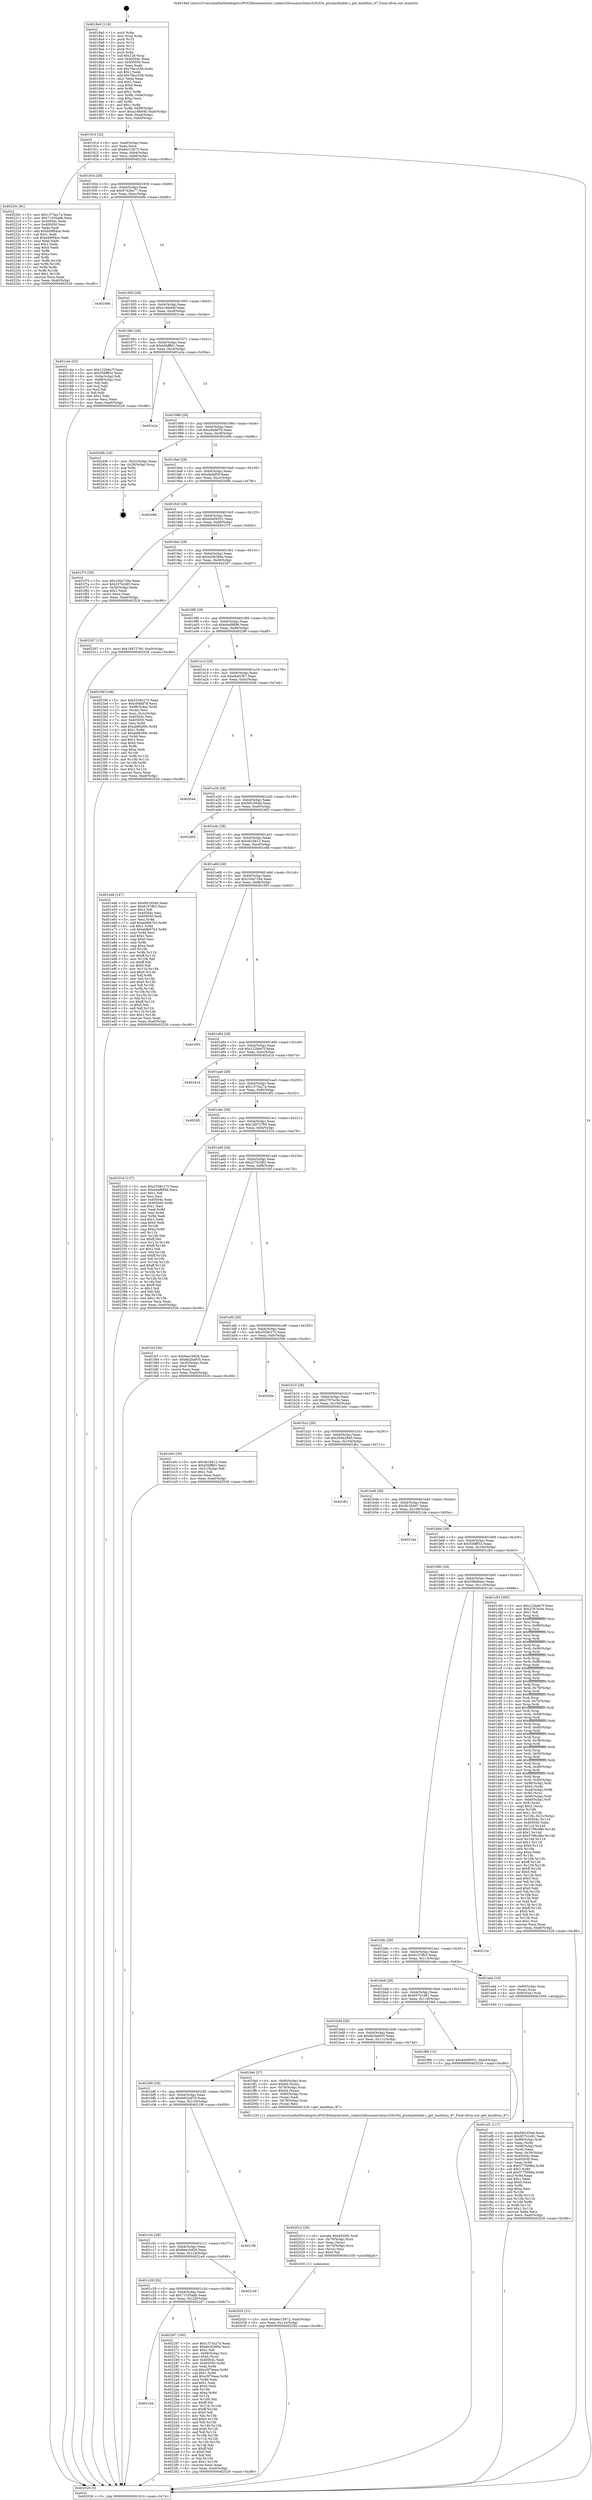 digraph "0x4018a0" {
  label = "0x4018a0 (/mnt/c/Users/mathe/Desktop/tcc/POCII/binaries/extr_radare2librasmarchtms320c55x_plushashtable.c_get_hashfunc_87_Final-ollvm.out::main(0))"
  labelloc = "t"
  node[shape=record]

  Entry [label="",width=0.3,height=0.3,shape=circle,fillcolor=black,style=filled]
  "0x401914" [label="{
     0x401914 [32]\l
     | [instrs]\l
     &nbsp;&nbsp;0x401914 \<+6\>: mov -0xa0(%rbp),%eax\l
     &nbsp;&nbsp;0x40191a \<+2\>: mov %eax,%ecx\l
     &nbsp;&nbsp;0x40191c \<+6\>: sub $0x8ec15672,%ecx\l
     &nbsp;&nbsp;0x401922 \<+6\>: mov %eax,-0xb4(%rbp)\l
     &nbsp;&nbsp;0x401928 \<+6\>: mov %ecx,-0xb8(%rbp)\l
     &nbsp;&nbsp;0x40192e \<+6\>: je 000000000040220c \<main+0x96c\>\l
  }"]
  "0x40220c" [label="{
     0x40220c [91]\l
     | [instrs]\l
     &nbsp;&nbsp;0x40220c \<+5\>: mov $0x1373a27a,%eax\l
     &nbsp;&nbsp;0x402211 \<+5\>: mov $0x71335adb,%ecx\l
     &nbsp;&nbsp;0x402216 \<+7\>: mov 0x40504c,%edx\l
     &nbsp;&nbsp;0x40221d \<+7\>: mov 0x405050,%esi\l
     &nbsp;&nbsp;0x402224 \<+2\>: mov %edx,%edi\l
     &nbsp;&nbsp;0x402226 \<+6\>: add $0xd49f94ce,%edi\l
     &nbsp;&nbsp;0x40222c \<+3\>: sub $0x1,%edi\l
     &nbsp;&nbsp;0x40222f \<+6\>: sub $0xd49f94ce,%edi\l
     &nbsp;&nbsp;0x402235 \<+3\>: imul %edi,%edx\l
     &nbsp;&nbsp;0x402238 \<+3\>: and $0x1,%edx\l
     &nbsp;&nbsp;0x40223b \<+3\>: cmp $0x0,%edx\l
     &nbsp;&nbsp;0x40223e \<+4\>: sete %r8b\l
     &nbsp;&nbsp;0x402242 \<+3\>: cmp $0xa,%esi\l
     &nbsp;&nbsp;0x402245 \<+4\>: setl %r9b\l
     &nbsp;&nbsp;0x402249 \<+3\>: mov %r8b,%r10b\l
     &nbsp;&nbsp;0x40224c \<+3\>: and %r9b,%r10b\l
     &nbsp;&nbsp;0x40224f \<+3\>: xor %r9b,%r8b\l
     &nbsp;&nbsp;0x402252 \<+3\>: or %r8b,%r10b\l
     &nbsp;&nbsp;0x402255 \<+4\>: test $0x1,%r10b\l
     &nbsp;&nbsp;0x402259 \<+3\>: cmovne %ecx,%eax\l
     &nbsp;&nbsp;0x40225c \<+6\>: mov %eax,-0xa0(%rbp)\l
     &nbsp;&nbsp;0x402262 \<+5\>: jmp 0000000000402526 \<main+0xc86\>\l
  }"]
  "0x401934" [label="{
     0x401934 [28]\l
     | [instrs]\l
     &nbsp;&nbsp;0x401934 \<+5\>: jmp 0000000000401939 \<main+0x99\>\l
     &nbsp;&nbsp;0x401939 \<+6\>: mov -0xb4(%rbp),%eax\l
     &nbsp;&nbsp;0x40193f \<+5\>: sub $0x9742ba77,%eax\l
     &nbsp;&nbsp;0x401944 \<+6\>: mov %eax,-0xbc(%rbp)\l
     &nbsp;&nbsp;0x40194a \<+6\>: je 000000000040249b \<main+0xbfb\>\l
  }"]
  Exit [label="",width=0.3,height=0.3,shape=circle,fillcolor=black,style=filled,peripheries=2]
  "0x40249b" [label="{
     0x40249b\l
  }", style=dashed]
  "0x401950" [label="{
     0x401950 [28]\l
     | [instrs]\l
     &nbsp;&nbsp;0x401950 \<+5\>: jmp 0000000000401955 \<main+0xb5\>\l
     &nbsp;&nbsp;0x401955 \<+6\>: mov -0xb4(%rbp),%eax\l
     &nbsp;&nbsp;0x40195b \<+5\>: sub $0xa18fe64f,%eax\l
     &nbsp;&nbsp;0x401960 \<+6\>: mov %eax,-0xc0(%rbp)\l
     &nbsp;&nbsp;0x401966 \<+6\>: je 0000000000401c4e \<main+0x3ae\>\l
  }"]
  "0x401c44" [label="{
     0x401c44\l
  }", style=dashed]
  "0x401c4e" [label="{
     0x401c4e [53]\l
     | [instrs]\l
     &nbsp;&nbsp;0x401c4e \<+5\>: mov $0x122b6e7f,%eax\l
     &nbsp;&nbsp;0x401c53 \<+5\>: mov $0x556fff32,%ecx\l
     &nbsp;&nbsp;0x401c58 \<+6\>: mov -0x9a(%rbp),%dl\l
     &nbsp;&nbsp;0x401c5e \<+7\>: mov -0x99(%rbp),%sil\l
     &nbsp;&nbsp;0x401c65 \<+3\>: mov %dl,%dil\l
     &nbsp;&nbsp;0x401c68 \<+3\>: and %sil,%dil\l
     &nbsp;&nbsp;0x401c6b \<+3\>: xor %sil,%dl\l
     &nbsp;&nbsp;0x401c6e \<+3\>: or %dl,%dil\l
     &nbsp;&nbsp;0x401c71 \<+4\>: test $0x1,%dil\l
     &nbsp;&nbsp;0x401c75 \<+3\>: cmovne %ecx,%eax\l
     &nbsp;&nbsp;0x401c78 \<+6\>: mov %eax,-0xa0(%rbp)\l
     &nbsp;&nbsp;0x401c7e \<+5\>: jmp 0000000000402526 \<main+0xc86\>\l
  }"]
  "0x40196c" [label="{
     0x40196c [28]\l
     | [instrs]\l
     &nbsp;&nbsp;0x40196c \<+5\>: jmp 0000000000401971 \<main+0xd1\>\l
     &nbsp;&nbsp;0x401971 \<+6\>: mov -0xb4(%rbp),%eax\l
     &nbsp;&nbsp;0x401977 \<+5\>: sub $0xb5bfffd1,%eax\l
     &nbsp;&nbsp;0x40197c \<+6\>: mov %eax,-0xc4(%rbp)\l
     &nbsp;&nbsp;0x401982 \<+6\>: je 0000000000401e2a \<main+0x58a\>\l
  }"]
  "0x402526" [label="{
     0x402526 [5]\l
     | [instrs]\l
     &nbsp;&nbsp;0x402526 \<+5\>: jmp 0000000000401914 \<main+0x74\>\l
  }"]
  "0x4018a0" [label="{
     0x4018a0 [116]\l
     | [instrs]\l
     &nbsp;&nbsp;0x4018a0 \<+1\>: push %rbp\l
     &nbsp;&nbsp;0x4018a1 \<+3\>: mov %rsp,%rbp\l
     &nbsp;&nbsp;0x4018a4 \<+2\>: push %r15\l
     &nbsp;&nbsp;0x4018a6 \<+2\>: push %r14\l
     &nbsp;&nbsp;0x4018a8 \<+2\>: push %r13\l
     &nbsp;&nbsp;0x4018aa \<+2\>: push %r12\l
     &nbsp;&nbsp;0x4018ac \<+1\>: push %rbx\l
     &nbsp;&nbsp;0x4018ad \<+7\>: sub $0x128,%rsp\l
     &nbsp;&nbsp;0x4018b4 \<+7\>: mov 0x40504c,%eax\l
     &nbsp;&nbsp;0x4018bb \<+7\>: mov 0x405050,%ecx\l
     &nbsp;&nbsp;0x4018c2 \<+2\>: mov %eax,%edx\l
     &nbsp;&nbsp;0x4018c4 \<+6\>: sub $0x7facc536,%edx\l
     &nbsp;&nbsp;0x4018ca \<+3\>: sub $0x1,%edx\l
     &nbsp;&nbsp;0x4018cd \<+6\>: add $0x7facc536,%edx\l
     &nbsp;&nbsp;0x4018d3 \<+3\>: imul %edx,%eax\l
     &nbsp;&nbsp;0x4018d6 \<+3\>: and $0x1,%eax\l
     &nbsp;&nbsp;0x4018d9 \<+3\>: cmp $0x0,%eax\l
     &nbsp;&nbsp;0x4018dc \<+4\>: sete %r8b\l
     &nbsp;&nbsp;0x4018e0 \<+4\>: and $0x1,%r8b\l
     &nbsp;&nbsp;0x4018e4 \<+7\>: mov %r8b,-0x9a(%rbp)\l
     &nbsp;&nbsp;0x4018eb \<+3\>: cmp $0xa,%ecx\l
     &nbsp;&nbsp;0x4018ee \<+4\>: setl %r8b\l
     &nbsp;&nbsp;0x4018f2 \<+4\>: and $0x1,%r8b\l
     &nbsp;&nbsp;0x4018f6 \<+7\>: mov %r8b,-0x99(%rbp)\l
     &nbsp;&nbsp;0x4018fd \<+10\>: movl $0xa18fe64f,-0xa0(%rbp)\l
     &nbsp;&nbsp;0x401907 \<+6\>: mov %edi,-0xa4(%rbp)\l
     &nbsp;&nbsp;0x40190d \<+7\>: mov %rsi,-0xb0(%rbp)\l
  }"]
  "0x402267" [label="{
     0x402267 [160]\l
     | [instrs]\l
     &nbsp;&nbsp;0x402267 \<+5\>: mov $0x1373a27a,%eax\l
     &nbsp;&nbsp;0x40226c \<+5\>: mov $0xeb3b369a,%ecx\l
     &nbsp;&nbsp;0x402271 \<+2\>: mov $0x1,%dl\l
     &nbsp;&nbsp;0x402273 \<+7\>: mov -0x98(%rbp),%rsi\l
     &nbsp;&nbsp;0x40227a \<+6\>: movl $0x0,(%rsi)\l
     &nbsp;&nbsp;0x402280 \<+7\>: mov 0x40504c,%edi\l
     &nbsp;&nbsp;0x402287 \<+8\>: mov 0x405050,%r8d\l
     &nbsp;&nbsp;0x40228f \<+3\>: mov %edi,%r9d\l
     &nbsp;&nbsp;0x402292 \<+7\>: sub $0xc5f76eea,%r9d\l
     &nbsp;&nbsp;0x402299 \<+4\>: sub $0x1,%r9d\l
     &nbsp;&nbsp;0x40229d \<+7\>: add $0xc5f76eea,%r9d\l
     &nbsp;&nbsp;0x4022a4 \<+4\>: imul %r9d,%edi\l
     &nbsp;&nbsp;0x4022a8 \<+3\>: and $0x1,%edi\l
     &nbsp;&nbsp;0x4022ab \<+3\>: cmp $0x0,%edi\l
     &nbsp;&nbsp;0x4022ae \<+4\>: sete %r10b\l
     &nbsp;&nbsp;0x4022b2 \<+4\>: cmp $0xa,%r8d\l
     &nbsp;&nbsp;0x4022b6 \<+4\>: setl %r11b\l
     &nbsp;&nbsp;0x4022ba \<+3\>: mov %r10b,%bl\l
     &nbsp;&nbsp;0x4022bd \<+3\>: xor $0xff,%bl\l
     &nbsp;&nbsp;0x4022c0 \<+3\>: mov %r11b,%r14b\l
     &nbsp;&nbsp;0x4022c3 \<+4\>: xor $0xff,%r14b\l
     &nbsp;&nbsp;0x4022c7 \<+3\>: xor $0x0,%dl\l
     &nbsp;&nbsp;0x4022ca \<+3\>: mov %bl,%r15b\l
     &nbsp;&nbsp;0x4022cd \<+4\>: and $0x0,%r15b\l
     &nbsp;&nbsp;0x4022d1 \<+3\>: and %dl,%r10b\l
     &nbsp;&nbsp;0x4022d4 \<+3\>: mov %r14b,%r12b\l
     &nbsp;&nbsp;0x4022d7 \<+4\>: and $0x0,%r12b\l
     &nbsp;&nbsp;0x4022db \<+3\>: and %dl,%r11b\l
     &nbsp;&nbsp;0x4022de \<+3\>: or %r10b,%r15b\l
     &nbsp;&nbsp;0x4022e1 \<+3\>: or %r11b,%r12b\l
     &nbsp;&nbsp;0x4022e4 \<+3\>: xor %r12b,%r15b\l
     &nbsp;&nbsp;0x4022e7 \<+3\>: or %r14b,%bl\l
     &nbsp;&nbsp;0x4022ea \<+3\>: xor $0xff,%bl\l
     &nbsp;&nbsp;0x4022ed \<+3\>: or $0x0,%dl\l
     &nbsp;&nbsp;0x4022f0 \<+2\>: and %dl,%bl\l
     &nbsp;&nbsp;0x4022f2 \<+3\>: or %bl,%r15b\l
     &nbsp;&nbsp;0x4022f5 \<+4\>: test $0x1,%r15b\l
     &nbsp;&nbsp;0x4022f9 \<+3\>: cmovne %ecx,%eax\l
     &nbsp;&nbsp;0x4022fc \<+6\>: mov %eax,-0xa0(%rbp)\l
     &nbsp;&nbsp;0x402302 \<+5\>: jmp 0000000000402526 \<main+0xc86\>\l
  }"]
  "0x401e2a" [label="{
     0x401e2a\l
  }", style=dashed]
  "0x401988" [label="{
     0x401988 [28]\l
     | [instrs]\l
     &nbsp;&nbsp;0x401988 \<+5\>: jmp 000000000040198d \<main+0xed\>\l
     &nbsp;&nbsp;0x40198d \<+6\>: mov -0xb4(%rbp),%eax\l
     &nbsp;&nbsp;0x401993 \<+5\>: sub $0xc94faf78,%eax\l
     &nbsp;&nbsp;0x401998 \<+6\>: mov %eax,-0xc8(%rbp)\l
     &nbsp;&nbsp;0x40199e \<+6\>: je 000000000040240b \<main+0xb6b\>\l
  }"]
  "0x401c28" [label="{
     0x401c28 [28]\l
     | [instrs]\l
     &nbsp;&nbsp;0x401c28 \<+5\>: jmp 0000000000401c2d \<main+0x38d\>\l
     &nbsp;&nbsp;0x401c2d \<+6\>: mov -0xb4(%rbp),%eax\l
     &nbsp;&nbsp;0x401c33 \<+5\>: sub $0x71335adb,%eax\l
     &nbsp;&nbsp;0x401c38 \<+6\>: mov %eax,-0x128(%rbp)\l
     &nbsp;&nbsp;0x401c3e \<+6\>: je 0000000000402267 \<main+0x9c7\>\l
  }"]
  "0x40240b" [label="{
     0x40240b [18]\l
     | [instrs]\l
     &nbsp;&nbsp;0x40240b \<+3\>: mov -0x2c(%rbp),%eax\l
     &nbsp;&nbsp;0x40240e \<+4\>: lea -0x28(%rbp),%rsp\l
     &nbsp;&nbsp;0x402412 \<+1\>: pop %rbx\l
     &nbsp;&nbsp;0x402413 \<+2\>: pop %r12\l
     &nbsp;&nbsp;0x402415 \<+2\>: pop %r13\l
     &nbsp;&nbsp;0x402417 \<+2\>: pop %r14\l
     &nbsp;&nbsp;0x402419 \<+2\>: pop %r15\l
     &nbsp;&nbsp;0x40241b \<+1\>: pop %rbp\l
     &nbsp;&nbsp;0x40241c \<+1\>: ret\l
  }"]
  "0x4019a4" [label="{
     0x4019a4 [28]\l
     | [instrs]\l
     &nbsp;&nbsp;0x4019a4 \<+5\>: jmp 00000000004019a9 \<main+0x109\>\l
     &nbsp;&nbsp;0x4019a9 \<+6\>: mov -0xb4(%rbp),%eax\l
     &nbsp;&nbsp;0x4019af \<+5\>: sub $0xcfaddf3f,%eax\l
     &nbsp;&nbsp;0x4019b4 \<+6\>: mov %eax,-0xcc(%rbp)\l
     &nbsp;&nbsp;0x4019ba \<+6\>: je 000000000040209b \<main+0x7fb\>\l
  }"]
  "0x4021e9" [label="{
     0x4021e9\l
  }", style=dashed]
  "0x40209b" [label="{
     0x40209b\l
  }", style=dashed]
  "0x4019c0" [label="{
     0x4019c0 [28]\l
     | [instrs]\l
     &nbsp;&nbsp;0x4019c0 \<+5\>: jmp 00000000004019c5 \<main+0x125\>\l
     &nbsp;&nbsp;0x4019c5 \<+6\>: mov -0xb4(%rbp),%eax\l
     &nbsp;&nbsp;0x4019cb \<+5\>: sub $0xd4409351,%eax\l
     &nbsp;&nbsp;0x4019d0 \<+6\>: mov %eax,-0xd0(%rbp)\l
     &nbsp;&nbsp;0x4019d6 \<+6\>: je 0000000000401f75 \<main+0x6d5\>\l
  }"]
  "0x401c0c" [label="{
     0x401c0c [28]\l
     | [instrs]\l
     &nbsp;&nbsp;0x401c0c \<+5\>: jmp 0000000000401c11 \<main+0x371\>\l
     &nbsp;&nbsp;0x401c11 \<+6\>: mov -0xb4(%rbp),%eax\l
     &nbsp;&nbsp;0x401c17 \<+5\>: sub $0x6ee1b926,%eax\l
     &nbsp;&nbsp;0x401c1c \<+6\>: mov %eax,-0x124(%rbp)\l
     &nbsp;&nbsp;0x401c22 \<+6\>: je 00000000004021e9 \<main+0x949\>\l
  }"]
  "0x401f75" [label="{
     0x401f75 [30]\l
     | [instrs]\l
     &nbsp;&nbsp;0x401f75 \<+5\>: mov $0x100a729a,%eax\l
     &nbsp;&nbsp;0x401f7a \<+5\>: mov $0x237b2df3,%ecx\l
     &nbsp;&nbsp;0x401f7f \<+3\>: mov -0x30(%rbp),%edx\l
     &nbsp;&nbsp;0x401f82 \<+3\>: cmp $0x1,%edx\l
     &nbsp;&nbsp;0x401f85 \<+3\>: cmovl %ecx,%eax\l
     &nbsp;&nbsp;0x401f88 \<+6\>: mov %eax,-0xa0(%rbp)\l
     &nbsp;&nbsp;0x401f8e \<+5\>: jmp 0000000000402526 \<main+0xc86\>\l
  }"]
  "0x4019dc" [label="{
     0x4019dc [28]\l
     | [instrs]\l
     &nbsp;&nbsp;0x4019dc \<+5\>: jmp 00000000004019e1 \<main+0x141\>\l
     &nbsp;&nbsp;0x4019e1 \<+6\>: mov -0xb4(%rbp),%eax\l
     &nbsp;&nbsp;0x4019e7 \<+5\>: sub $0xeb3b369a,%eax\l
     &nbsp;&nbsp;0x4019ec \<+6\>: mov %eax,-0xd4(%rbp)\l
     &nbsp;&nbsp;0x4019f2 \<+6\>: je 0000000000402307 \<main+0xa67\>\l
  }"]
  "0x4021f8" [label="{
     0x4021f8\l
  }", style=dashed]
  "0x402307" [label="{
     0x402307 [15]\l
     | [instrs]\l
     &nbsp;&nbsp;0x402307 \<+10\>: movl $0x18972760,-0xa0(%rbp)\l
     &nbsp;&nbsp;0x402311 \<+5\>: jmp 0000000000402526 \<main+0xc86\>\l
  }"]
  "0x4019f8" [label="{
     0x4019f8 [28]\l
     | [instrs]\l
     &nbsp;&nbsp;0x4019f8 \<+5\>: jmp 00000000004019fd \<main+0x15d\>\l
     &nbsp;&nbsp;0x4019fd \<+6\>: mov -0xb4(%rbp),%eax\l
     &nbsp;&nbsp;0x401a03 \<+5\>: sub $0xebaf8896,%eax\l
     &nbsp;&nbsp;0x401a08 \<+6\>: mov %eax,-0xd8(%rbp)\l
     &nbsp;&nbsp;0x401a0e \<+6\>: je 000000000040239f \<main+0xaff\>\l
  }"]
  "0x40202f" [label="{
     0x40202f [21]\l
     | [instrs]\l
     &nbsp;&nbsp;0x40202f \<+10\>: movl $0x8ec15672,-0xa0(%rbp)\l
     &nbsp;&nbsp;0x402039 \<+6\>: mov %eax,-0x12c(%rbp)\l
     &nbsp;&nbsp;0x40203f \<+5\>: jmp 0000000000402526 \<main+0xc86\>\l
  }"]
  "0x40239f" [label="{
     0x40239f [108]\l
     | [instrs]\l
     &nbsp;&nbsp;0x40239f \<+5\>: mov $0x2558c275,%eax\l
     &nbsp;&nbsp;0x4023a4 \<+5\>: mov $0xc94faf78,%ecx\l
     &nbsp;&nbsp;0x4023a9 \<+7\>: mov -0x98(%rbp),%rdx\l
     &nbsp;&nbsp;0x4023b0 \<+2\>: mov (%rdx),%esi\l
     &nbsp;&nbsp;0x4023b2 \<+3\>: mov %esi,-0x2c(%rbp)\l
     &nbsp;&nbsp;0x4023b5 \<+7\>: mov 0x40504c,%esi\l
     &nbsp;&nbsp;0x4023bc \<+7\>: mov 0x405050,%edi\l
     &nbsp;&nbsp;0x4023c3 \<+3\>: mov %esi,%r8d\l
     &nbsp;&nbsp;0x4023c6 \<+7\>: add $0xabf6269c,%r8d\l
     &nbsp;&nbsp;0x4023cd \<+4\>: sub $0x1,%r8d\l
     &nbsp;&nbsp;0x4023d1 \<+7\>: sub $0xabf6269c,%r8d\l
     &nbsp;&nbsp;0x4023d8 \<+4\>: imul %r8d,%esi\l
     &nbsp;&nbsp;0x4023dc \<+3\>: and $0x1,%esi\l
     &nbsp;&nbsp;0x4023df \<+3\>: cmp $0x0,%esi\l
     &nbsp;&nbsp;0x4023e2 \<+4\>: sete %r9b\l
     &nbsp;&nbsp;0x4023e6 \<+3\>: cmp $0xa,%edi\l
     &nbsp;&nbsp;0x4023e9 \<+4\>: setl %r10b\l
     &nbsp;&nbsp;0x4023ed \<+3\>: mov %r9b,%r11b\l
     &nbsp;&nbsp;0x4023f0 \<+3\>: and %r10b,%r11b\l
     &nbsp;&nbsp;0x4023f3 \<+3\>: xor %r10b,%r9b\l
     &nbsp;&nbsp;0x4023f6 \<+3\>: or %r9b,%r11b\l
     &nbsp;&nbsp;0x4023f9 \<+4\>: test $0x1,%r11b\l
     &nbsp;&nbsp;0x4023fd \<+3\>: cmovne %ecx,%eax\l
     &nbsp;&nbsp;0x402400 \<+6\>: mov %eax,-0xa0(%rbp)\l
     &nbsp;&nbsp;0x402406 \<+5\>: jmp 0000000000402526 \<main+0xc86\>\l
  }"]
  "0x401a14" [label="{
     0x401a14 [28]\l
     | [instrs]\l
     &nbsp;&nbsp;0x401a14 \<+5\>: jmp 0000000000401a19 \<main+0x179\>\l
     &nbsp;&nbsp;0x401a19 \<+6\>: mov -0xb4(%rbp),%eax\l
     &nbsp;&nbsp;0x401a1f \<+5\>: sub $0xebef1fb7,%eax\l
     &nbsp;&nbsp;0x401a24 \<+6\>: mov %eax,-0xdc(%rbp)\l
     &nbsp;&nbsp;0x401a2a \<+6\>: je 0000000000402044 \<main+0x7a4\>\l
  }"]
  "0x402012" [label="{
     0x402012 [29]\l
     | [instrs]\l
     &nbsp;&nbsp;0x402012 \<+10\>: movabs $0x4030f2,%rdi\l
     &nbsp;&nbsp;0x40201c \<+4\>: mov -0x70(%rbp),%rcx\l
     &nbsp;&nbsp;0x402020 \<+2\>: mov %eax,(%rcx)\l
     &nbsp;&nbsp;0x402022 \<+4\>: mov -0x70(%rbp),%rcx\l
     &nbsp;&nbsp;0x402026 \<+2\>: mov (%rcx),%esi\l
     &nbsp;&nbsp;0x402028 \<+2\>: mov $0x0,%al\l
     &nbsp;&nbsp;0x40202a \<+5\>: call 0000000000401030 \<printf@plt\>\l
     | [calls]\l
     &nbsp;&nbsp;0x401030 \{1\} (unknown)\l
  }"]
  "0x402044" [label="{
     0x402044\l
  }", style=dashed]
  "0x401a30" [label="{
     0x401a30 [28]\l
     | [instrs]\l
     &nbsp;&nbsp;0x401a30 \<+5\>: jmp 0000000000401a35 \<main+0x195\>\l
     &nbsp;&nbsp;0x401a35 \<+6\>: mov -0xb4(%rbp),%eax\l
     &nbsp;&nbsp;0x401a3b \<+5\>: sub $0xf40165dd,%eax\l
     &nbsp;&nbsp;0x401a40 \<+6\>: mov %eax,-0xe0(%rbp)\l
     &nbsp;&nbsp;0x401a46 \<+6\>: je 0000000000402462 \<main+0xbc2\>\l
  }"]
  "0x401bf0" [label="{
     0x401bf0 [28]\l
     | [instrs]\l
     &nbsp;&nbsp;0x401bf0 \<+5\>: jmp 0000000000401bf5 \<main+0x355\>\l
     &nbsp;&nbsp;0x401bf5 \<+6\>: mov -0xb4(%rbp),%eax\l
     &nbsp;&nbsp;0x401bfb \<+5\>: sub $0x6d52a970,%eax\l
     &nbsp;&nbsp;0x401c00 \<+6\>: mov %eax,-0x120(%rbp)\l
     &nbsp;&nbsp;0x401c06 \<+6\>: je 00000000004021f8 \<main+0x958\>\l
  }"]
  "0x402462" [label="{
     0x402462\l
  }", style=dashed]
  "0x401a4c" [label="{
     0x401a4c [28]\l
     | [instrs]\l
     &nbsp;&nbsp;0x401a4c \<+5\>: jmp 0000000000401a51 \<main+0x1b1\>\l
     &nbsp;&nbsp;0x401a51 \<+6\>: mov -0xb4(%rbp),%eax\l
     &nbsp;&nbsp;0x401a57 \<+5\>: sub $0x4b1b612,%eax\l
     &nbsp;&nbsp;0x401a5c \<+6\>: mov %eax,-0xe4(%rbp)\l
     &nbsp;&nbsp;0x401a62 \<+6\>: je 0000000000401e4b \<main+0x5ab\>\l
  }"]
  "0x401fed" [label="{
     0x401fed [37]\l
     | [instrs]\l
     &nbsp;&nbsp;0x401fed \<+4\>: mov -0x80(%rbp),%rax\l
     &nbsp;&nbsp;0x401ff1 \<+6\>: movl $0x64,(%rax)\l
     &nbsp;&nbsp;0x401ff7 \<+4\>: mov -0x78(%rbp),%rax\l
     &nbsp;&nbsp;0x401ffb \<+6\>: movl $0x64,(%rax)\l
     &nbsp;&nbsp;0x402001 \<+4\>: mov -0x80(%rbp),%rax\l
     &nbsp;&nbsp;0x402005 \<+2\>: mov (%rax),%edi\l
     &nbsp;&nbsp;0x402007 \<+4\>: mov -0x78(%rbp),%rax\l
     &nbsp;&nbsp;0x40200b \<+2\>: mov (%rax),%esi\l
     &nbsp;&nbsp;0x40200d \<+5\>: call 0000000000401220 \<get_hashfunc_87\>\l
     | [calls]\l
     &nbsp;&nbsp;0x401220 \{1\} (/mnt/c/Users/mathe/Desktop/tcc/POCII/binaries/extr_radare2librasmarchtms320c55x_plushashtable.c_get_hashfunc_87_Final-ollvm.out::get_hashfunc_87)\l
  }"]
  "0x401e4b" [label="{
     0x401e4b [147]\l
     | [instrs]\l
     &nbsp;&nbsp;0x401e4b \<+5\>: mov $0xf40165dd,%eax\l
     &nbsp;&nbsp;0x401e50 \<+5\>: mov $0x6157ffc3,%ecx\l
     &nbsp;&nbsp;0x401e55 \<+2\>: mov $0x1,%dl\l
     &nbsp;&nbsp;0x401e57 \<+7\>: mov 0x40504c,%esi\l
     &nbsp;&nbsp;0x401e5e \<+7\>: mov 0x405050,%edi\l
     &nbsp;&nbsp;0x401e65 \<+3\>: mov %esi,%r8d\l
     &nbsp;&nbsp;0x401e68 \<+7\>: add $0xebfb67b3,%r8d\l
     &nbsp;&nbsp;0x401e6f \<+4\>: sub $0x1,%r8d\l
     &nbsp;&nbsp;0x401e73 \<+7\>: sub $0xebfb67b3,%r8d\l
     &nbsp;&nbsp;0x401e7a \<+4\>: imul %r8d,%esi\l
     &nbsp;&nbsp;0x401e7e \<+3\>: and $0x1,%esi\l
     &nbsp;&nbsp;0x401e81 \<+3\>: cmp $0x0,%esi\l
     &nbsp;&nbsp;0x401e84 \<+4\>: sete %r9b\l
     &nbsp;&nbsp;0x401e88 \<+3\>: cmp $0xa,%edi\l
     &nbsp;&nbsp;0x401e8b \<+4\>: setl %r10b\l
     &nbsp;&nbsp;0x401e8f \<+3\>: mov %r9b,%r11b\l
     &nbsp;&nbsp;0x401e92 \<+4\>: xor $0xff,%r11b\l
     &nbsp;&nbsp;0x401e96 \<+3\>: mov %r10b,%bl\l
     &nbsp;&nbsp;0x401e99 \<+3\>: xor $0xff,%bl\l
     &nbsp;&nbsp;0x401e9c \<+3\>: xor $0x0,%dl\l
     &nbsp;&nbsp;0x401e9f \<+3\>: mov %r11b,%r14b\l
     &nbsp;&nbsp;0x401ea2 \<+4\>: and $0x0,%r14b\l
     &nbsp;&nbsp;0x401ea6 \<+3\>: and %dl,%r9b\l
     &nbsp;&nbsp;0x401ea9 \<+3\>: mov %bl,%r15b\l
     &nbsp;&nbsp;0x401eac \<+4\>: and $0x0,%r15b\l
     &nbsp;&nbsp;0x401eb0 \<+3\>: and %dl,%r10b\l
     &nbsp;&nbsp;0x401eb3 \<+3\>: or %r9b,%r14b\l
     &nbsp;&nbsp;0x401eb6 \<+3\>: or %r10b,%r15b\l
     &nbsp;&nbsp;0x401eb9 \<+3\>: xor %r15b,%r14b\l
     &nbsp;&nbsp;0x401ebc \<+3\>: or %bl,%r11b\l
     &nbsp;&nbsp;0x401ebf \<+4\>: xor $0xff,%r11b\l
     &nbsp;&nbsp;0x401ec3 \<+3\>: or $0x0,%dl\l
     &nbsp;&nbsp;0x401ec6 \<+3\>: and %dl,%r11b\l
     &nbsp;&nbsp;0x401ec9 \<+3\>: or %r11b,%r14b\l
     &nbsp;&nbsp;0x401ecc \<+4\>: test $0x1,%r14b\l
     &nbsp;&nbsp;0x401ed0 \<+3\>: cmovne %ecx,%eax\l
     &nbsp;&nbsp;0x401ed3 \<+6\>: mov %eax,-0xa0(%rbp)\l
     &nbsp;&nbsp;0x401ed9 \<+5\>: jmp 0000000000402526 \<main+0xc86\>\l
  }"]
  "0x401a68" [label="{
     0x401a68 [28]\l
     | [instrs]\l
     &nbsp;&nbsp;0x401a68 \<+5\>: jmp 0000000000401a6d \<main+0x1cd\>\l
     &nbsp;&nbsp;0x401a6d \<+6\>: mov -0xb4(%rbp),%eax\l
     &nbsp;&nbsp;0x401a73 \<+5\>: sub $0x100a729a,%eax\l
     &nbsp;&nbsp;0x401a78 \<+6\>: mov %eax,-0xe8(%rbp)\l
     &nbsp;&nbsp;0x401a7e \<+6\>: je 0000000000401f93 \<main+0x6f3\>\l
  }"]
  "0x401bd4" [label="{
     0x401bd4 [28]\l
     | [instrs]\l
     &nbsp;&nbsp;0x401bd4 \<+5\>: jmp 0000000000401bd9 \<main+0x339\>\l
     &nbsp;&nbsp;0x401bd9 \<+6\>: mov -0xb4(%rbp),%eax\l
     &nbsp;&nbsp;0x401bdf \<+5\>: sub $0x6b2ba935,%eax\l
     &nbsp;&nbsp;0x401be4 \<+6\>: mov %eax,-0x11c(%rbp)\l
     &nbsp;&nbsp;0x401bea \<+6\>: je 0000000000401fed \<main+0x74d\>\l
  }"]
  "0x401f93" [label="{
     0x401f93\l
  }", style=dashed]
  "0x401a84" [label="{
     0x401a84 [28]\l
     | [instrs]\l
     &nbsp;&nbsp;0x401a84 \<+5\>: jmp 0000000000401a89 \<main+0x1e9\>\l
     &nbsp;&nbsp;0x401a89 \<+6\>: mov -0xb4(%rbp),%eax\l
     &nbsp;&nbsp;0x401a8f \<+5\>: sub $0x122b6e7f,%eax\l
     &nbsp;&nbsp;0x401a94 \<+6\>: mov %eax,-0xec(%rbp)\l
     &nbsp;&nbsp;0x401a9a \<+6\>: je 000000000040241d \<main+0xb7d\>\l
  }"]
  "0x401f66" [label="{
     0x401f66 [15]\l
     | [instrs]\l
     &nbsp;&nbsp;0x401f66 \<+10\>: movl $0xd4409351,-0xa0(%rbp)\l
     &nbsp;&nbsp;0x401f70 \<+5\>: jmp 0000000000402526 \<main+0xc86\>\l
  }"]
  "0x40241d" [label="{
     0x40241d\l
  }", style=dashed]
  "0x401aa0" [label="{
     0x401aa0 [28]\l
     | [instrs]\l
     &nbsp;&nbsp;0x401aa0 \<+5\>: jmp 0000000000401aa5 \<main+0x205\>\l
     &nbsp;&nbsp;0x401aa5 \<+6\>: mov -0xb4(%rbp),%eax\l
     &nbsp;&nbsp;0x401aab \<+5\>: sub $0x1373a27a,%eax\l
     &nbsp;&nbsp;0x401ab0 \<+6\>: mov %eax,-0xf0(%rbp)\l
     &nbsp;&nbsp;0x401ab6 \<+6\>: je 00000000004024f2 \<main+0xc52\>\l
  }"]
  "0x401ef1" [label="{
     0x401ef1 [117]\l
     | [instrs]\l
     &nbsp;&nbsp;0x401ef1 \<+5\>: mov $0xf40165dd,%ecx\l
     &nbsp;&nbsp;0x401ef6 \<+5\>: mov $0x657b1d81,%edx\l
     &nbsp;&nbsp;0x401efb \<+7\>: mov -0x88(%rbp),%rdi\l
     &nbsp;&nbsp;0x401f02 \<+2\>: mov %eax,(%rdi)\l
     &nbsp;&nbsp;0x401f04 \<+7\>: mov -0x88(%rbp),%rdi\l
     &nbsp;&nbsp;0x401f0b \<+2\>: mov (%rdi),%eax\l
     &nbsp;&nbsp;0x401f0d \<+3\>: mov %eax,-0x30(%rbp)\l
     &nbsp;&nbsp;0x401f10 \<+7\>: mov 0x40504c,%eax\l
     &nbsp;&nbsp;0x401f17 \<+7\>: mov 0x405050,%esi\l
     &nbsp;&nbsp;0x401f1e \<+3\>: mov %eax,%r8d\l
     &nbsp;&nbsp;0x401f21 \<+7\>: sub $0x5775098a,%r8d\l
     &nbsp;&nbsp;0x401f28 \<+4\>: sub $0x1,%r8d\l
     &nbsp;&nbsp;0x401f2c \<+7\>: add $0x5775098a,%r8d\l
     &nbsp;&nbsp;0x401f33 \<+4\>: imul %r8d,%eax\l
     &nbsp;&nbsp;0x401f37 \<+3\>: and $0x1,%eax\l
     &nbsp;&nbsp;0x401f3a \<+3\>: cmp $0x0,%eax\l
     &nbsp;&nbsp;0x401f3d \<+4\>: sete %r9b\l
     &nbsp;&nbsp;0x401f41 \<+3\>: cmp $0xa,%esi\l
     &nbsp;&nbsp;0x401f44 \<+4\>: setl %r10b\l
     &nbsp;&nbsp;0x401f48 \<+3\>: mov %r9b,%r11b\l
     &nbsp;&nbsp;0x401f4b \<+3\>: and %r10b,%r11b\l
     &nbsp;&nbsp;0x401f4e \<+3\>: xor %r10b,%r9b\l
     &nbsp;&nbsp;0x401f51 \<+3\>: or %r9b,%r11b\l
     &nbsp;&nbsp;0x401f54 \<+4\>: test $0x1,%r11b\l
     &nbsp;&nbsp;0x401f58 \<+3\>: cmovne %edx,%ecx\l
     &nbsp;&nbsp;0x401f5b \<+6\>: mov %ecx,-0xa0(%rbp)\l
     &nbsp;&nbsp;0x401f61 \<+5\>: jmp 0000000000402526 \<main+0xc86\>\l
  }"]
  "0x4024f2" [label="{
     0x4024f2\l
  }", style=dashed]
  "0x401abc" [label="{
     0x401abc [28]\l
     | [instrs]\l
     &nbsp;&nbsp;0x401abc \<+5\>: jmp 0000000000401ac1 \<main+0x221\>\l
     &nbsp;&nbsp;0x401ac1 \<+6\>: mov -0xb4(%rbp),%eax\l
     &nbsp;&nbsp;0x401ac7 \<+5\>: sub $0x18972760,%eax\l
     &nbsp;&nbsp;0x401acc \<+6\>: mov %eax,-0xf4(%rbp)\l
     &nbsp;&nbsp;0x401ad2 \<+6\>: je 0000000000402316 \<main+0xa76\>\l
  }"]
  "0x401bb8" [label="{
     0x401bb8 [28]\l
     | [instrs]\l
     &nbsp;&nbsp;0x401bb8 \<+5\>: jmp 0000000000401bbd \<main+0x31d\>\l
     &nbsp;&nbsp;0x401bbd \<+6\>: mov -0xb4(%rbp),%eax\l
     &nbsp;&nbsp;0x401bc3 \<+5\>: sub $0x657b1d81,%eax\l
     &nbsp;&nbsp;0x401bc8 \<+6\>: mov %eax,-0x118(%rbp)\l
     &nbsp;&nbsp;0x401bce \<+6\>: je 0000000000401f66 \<main+0x6c6\>\l
  }"]
  "0x402316" [label="{
     0x402316 [137]\l
     | [instrs]\l
     &nbsp;&nbsp;0x402316 \<+5\>: mov $0x2558c275,%eax\l
     &nbsp;&nbsp;0x40231b \<+5\>: mov $0xebaf8896,%ecx\l
     &nbsp;&nbsp;0x402320 \<+2\>: mov $0x1,%dl\l
     &nbsp;&nbsp;0x402322 \<+2\>: xor %esi,%esi\l
     &nbsp;&nbsp;0x402324 \<+7\>: mov 0x40504c,%edi\l
     &nbsp;&nbsp;0x40232b \<+8\>: mov 0x405050,%r8d\l
     &nbsp;&nbsp;0x402333 \<+3\>: sub $0x1,%esi\l
     &nbsp;&nbsp;0x402336 \<+3\>: mov %edi,%r9d\l
     &nbsp;&nbsp;0x402339 \<+3\>: add %esi,%r9d\l
     &nbsp;&nbsp;0x40233c \<+4\>: imul %r9d,%edi\l
     &nbsp;&nbsp;0x402340 \<+3\>: and $0x1,%edi\l
     &nbsp;&nbsp;0x402343 \<+3\>: cmp $0x0,%edi\l
     &nbsp;&nbsp;0x402346 \<+4\>: sete %r10b\l
     &nbsp;&nbsp;0x40234a \<+4\>: cmp $0xa,%r8d\l
     &nbsp;&nbsp;0x40234e \<+4\>: setl %r11b\l
     &nbsp;&nbsp;0x402352 \<+3\>: mov %r10b,%bl\l
     &nbsp;&nbsp;0x402355 \<+3\>: xor $0xff,%bl\l
     &nbsp;&nbsp;0x402358 \<+3\>: mov %r11b,%r14b\l
     &nbsp;&nbsp;0x40235b \<+4\>: xor $0xff,%r14b\l
     &nbsp;&nbsp;0x40235f \<+3\>: xor $0x1,%dl\l
     &nbsp;&nbsp;0x402362 \<+3\>: mov %bl,%r15b\l
     &nbsp;&nbsp;0x402365 \<+4\>: and $0xff,%r15b\l
     &nbsp;&nbsp;0x402369 \<+3\>: and %dl,%r10b\l
     &nbsp;&nbsp;0x40236c \<+3\>: mov %r14b,%r12b\l
     &nbsp;&nbsp;0x40236f \<+4\>: and $0xff,%r12b\l
     &nbsp;&nbsp;0x402373 \<+3\>: and %dl,%r11b\l
     &nbsp;&nbsp;0x402376 \<+3\>: or %r10b,%r15b\l
     &nbsp;&nbsp;0x402379 \<+3\>: or %r11b,%r12b\l
     &nbsp;&nbsp;0x40237c \<+3\>: xor %r12b,%r15b\l
     &nbsp;&nbsp;0x40237f \<+3\>: or %r14b,%bl\l
     &nbsp;&nbsp;0x402382 \<+3\>: xor $0xff,%bl\l
     &nbsp;&nbsp;0x402385 \<+3\>: or $0x1,%dl\l
     &nbsp;&nbsp;0x402388 \<+2\>: and %dl,%bl\l
     &nbsp;&nbsp;0x40238a \<+3\>: or %bl,%r15b\l
     &nbsp;&nbsp;0x40238d \<+4\>: test $0x1,%r15b\l
     &nbsp;&nbsp;0x402391 \<+3\>: cmovne %ecx,%eax\l
     &nbsp;&nbsp;0x402394 \<+6\>: mov %eax,-0xa0(%rbp)\l
     &nbsp;&nbsp;0x40239a \<+5\>: jmp 0000000000402526 \<main+0xc86\>\l
  }"]
  "0x401ad8" [label="{
     0x401ad8 [28]\l
     | [instrs]\l
     &nbsp;&nbsp;0x401ad8 \<+5\>: jmp 0000000000401add \<main+0x23d\>\l
     &nbsp;&nbsp;0x401add \<+6\>: mov -0xb4(%rbp),%eax\l
     &nbsp;&nbsp;0x401ae3 \<+5\>: sub $0x237b2df3,%eax\l
     &nbsp;&nbsp;0x401ae8 \<+6\>: mov %eax,-0xf8(%rbp)\l
     &nbsp;&nbsp;0x401aee \<+6\>: je 0000000000401fcf \<main+0x72f\>\l
  }"]
  "0x401ede" [label="{
     0x401ede [19]\l
     | [instrs]\l
     &nbsp;&nbsp;0x401ede \<+7\>: mov -0x90(%rbp),%rax\l
     &nbsp;&nbsp;0x401ee5 \<+3\>: mov (%rax),%rax\l
     &nbsp;&nbsp;0x401ee8 \<+4\>: mov 0x8(%rax),%rdi\l
     &nbsp;&nbsp;0x401eec \<+5\>: call 0000000000401040 \<atoi@plt\>\l
     | [calls]\l
     &nbsp;&nbsp;0x401040 \{1\} (unknown)\l
  }"]
  "0x401fcf" [label="{
     0x401fcf [30]\l
     | [instrs]\l
     &nbsp;&nbsp;0x401fcf \<+5\>: mov $0x6ee1b926,%eax\l
     &nbsp;&nbsp;0x401fd4 \<+5\>: mov $0x6b2ba935,%ecx\l
     &nbsp;&nbsp;0x401fd9 \<+3\>: mov -0x30(%rbp),%edx\l
     &nbsp;&nbsp;0x401fdc \<+3\>: cmp $0x0,%edx\l
     &nbsp;&nbsp;0x401fdf \<+3\>: cmove %ecx,%eax\l
     &nbsp;&nbsp;0x401fe2 \<+6\>: mov %eax,-0xa0(%rbp)\l
     &nbsp;&nbsp;0x401fe8 \<+5\>: jmp 0000000000402526 \<main+0xc86\>\l
  }"]
  "0x401af4" [label="{
     0x401af4 [28]\l
     | [instrs]\l
     &nbsp;&nbsp;0x401af4 \<+5\>: jmp 0000000000401af9 \<main+0x259\>\l
     &nbsp;&nbsp;0x401af9 \<+6\>: mov -0xb4(%rbp),%eax\l
     &nbsp;&nbsp;0x401aff \<+5\>: sub $0x2558c275,%eax\l
     &nbsp;&nbsp;0x401b04 \<+6\>: mov %eax,-0xfc(%rbp)\l
     &nbsp;&nbsp;0x401b0a \<+6\>: je 000000000040250e \<main+0xc6e\>\l
  }"]
  "0x401b9c" [label="{
     0x401b9c [28]\l
     | [instrs]\l
     &nbsp;&nbsp;0x401b9c \<+5\>: jmp 0000000000401ba1 \<main+0x301\>\l
     &nbsp;&nbsp;0x401ba1 \<+6\>: mov -0xb4(%rbp),%eax\l
     &nbsp;&nbsp;0x401ba7 \<+5\>: sub $0x6157ffc3,%eax\l
     &nbsp;&nbsp;0x401bac \<+6\>: mov %eax,-0x114(%rbp)\l
     &nbsp;&nbsp;0x401bb2 \<+6\>: je 0000000000401ede \<main+0x63e\>\l
  }"]
  "0x40250e" [label="{
     0x40250e\l
  }", style=dashed]
  "0x401b10" [label="{
     0x401b10 [28]\l
     | [instrs]\l
     &nbsp;&nbsp;0x401b10 \<+5\>: jmp 0000000000401b15 \<main+0x275\>\l
     &nbsp;&nbsp;0x401b15 \<+6\>: mov -0xb4(%rbp),%eax\l
     &nbsp;&nbsp;0x401b1b \<+5\>: sub $0x2787ec5e,%eax\l
     &nbsp;&nbsp;0x401b20 \<+6\>: mov %eax,-0x100(%rbp)\l
     &nbsp;&nbsp;0x401b26 \<+6\>: je 0000000000401e0c \<main+0x56c\>\l
  }"]
  "0x40212e" [label="{
     0x40212e\l
  }", style=dashed]
  "0x401e0c" [label="{
     0x401e0c [30]\l
     | [instrs]\l
     &nbsp;&nbsp;0x401e0c \<+5\>: mov $0x4b1b612,%eax\l
     &nbsp;&nbsp;0x401e11 \<+5\>: mov $0xb5bfffd1,%ecx\l
     &nbsp;&nbsp;0x401e16 \<+3\>: mov -0x31(%rbp),%dl\l
     &nbsp;&nbsp;0x401e19 \<+3\>: test $0x1,%dl\l
     &nbsp;&nbsp;0x401e1c \<+3\>: cmovne %ecx,%eax\l
     &nbsp;&nbsp;0x401e1f \<+6\>: mov %eax,-0xa0(%rbp)\l
     &nbsp;&nbsp;0x401e25 \<+5\>: jmp 0000000000402526 \<main+0xc86\>\l
  }"]
  "0x401b2c" [label="{
     0x401b2c [28]\l
     | [instrs]\l
     &nbsp;&nbsp;0x401b2c \<+5\>: jmp 0000000000401b31 \<main+0x291\>\l
     &nbsp;&nbsp;0x401b31 \<+6\>: mov -0xb4(%rbp),%eax\l
     &nbsp;&nbsp;0x401b37 \<+5\>: sub $0x354b2945,%eax\l
     &nbsp;&nbsp;0x401b3c \<+6\>: mov %eax,-0x104(%rbp)\l
     &nbsp;&nbsp;0x401b42 \<+6\>: je 0000000000401fb1 \<main+0x711\>\l
  }"]
  "0x401b80" [label="{
     0x401b80 [28]\l
     | [instrs]\l
     &nbsp;&nbsp;0x401b80 \<+5\>: jmp 0000000000401b85 \<main+0x2e5\>\l
     &nbsp;&nbsp;0x401b85 \<+6\>: mov -0xb4(%rbp),%eax\l
     &nbsp;&nbsp;0x401b8b \<+5\>: sub $0x598dbeec,%eax\l
     &nbsp;&nbsp;0x401b90 \<+6\>: mov %eax,-0x110(%rbp)\l
     &nbsp;&nbsp;0x401b96 \<+6\>: je 000000000040212e \<main+0x88e\>\l
  }"]
  "0x401fb1" [label="{
     0x401fb1\l
  }", style=dashed]
  "0x401b48" [label="{
     0x401b48 [28]\l
     | [instrs]\l
     &nbsp;&nbsp;0x401b48 \<+5\>: jmp 0000000000401b4d \<main+0x2ad\>\l
     &nbsp;&nbsp;0x401b4d \<+6\>: mov -0xb4(%rbp),%eax\l
     &nbsp;&nbsp;0x401b53 \<+5\>: sub $0x3fc25dd7,%eax\l
     &nbsp;&nbsp;0x401b58 \<+6\>: mov %eax,-0x108(%rbp)\l
     &nbsp;&nbsp;0x401b5e \<+6\>: je 00000000004021da \<main+0x93a\>\l
  }"]
  "0x401c83" [label="{
     0x401c83 [393]\l
     | [instrs]\l
     &nbsp;&nbsp;0x401c83 \<+5\>: mov $0x122b6e7f,%eax\l
     &nbsp;&nbsp;0x401c88 \<+5\>: mov $0x2787ec5e,%ecx\l
     &nbsp;&nbsp;0x401c8d \<+2\>: mov $0x1,%dl\l
     &nbsp;&nbsp;0x401c8f \<+3\>: mov %rsp,%rsi\l
     &nbsp;&nbsp;0x401c92 \<+4\>: add $0xfffffffffffffff0,%rsi\l
     &nbsp;&nbsp;0x401c96 \<+3\>: mov %rsi,%rsp\l
     &nbsp;&nbsp;0x401c99 \<+7\>: mov %rsi,-0x98(%rbp)\l
     &nbsp;&nbsp;0x401ca0 \<+3\>: mov %rsp,%rsi\l
     &nbsp;&nbsp;0x401ca3 \<+4\>: add $0xfffffffffffffff0,%rsi\l
     &nbsp;&nbsp;0x401ca7 \<+3\>: mov %rsi,%rsp\l
     &nbsp;&nbsp;0x401caa \<+3\>: mov %rsp,%rdi\l
     &nbsp;&nbsp;0x401cad \<+4\>: add $0xfffffffffffffff0,%rdi\l
     &nbsp;&nbsp;0x401cb1 \<+3\>: mov %rdi,%rsp\l
     &nbsp;&nbsp;0x401cb4 \<+7\>: mov %rdi,-0x90(%rbp)\l
     &nbsp;&nbsp;0x401cbb \<+3\>: mov %rsp,%rdi\l
     &nbsp;&nbsp;0x401cbe \<+4\>: add $0xfffffffffffffff0,%rdi\l
     &nbsp;&nbsp;0x401cc2 \<+3\>: mov %rdi,%rsp\l
     &nbsp;&nbsp;0x401cc5 \<+7\>: mov %rdi,-0x88(%rbp)\l
     &nbsp;&nbsp;0x401ccc \<+3\>: mov %rsp,%rdi\l
     &nbsp;&nbsp;0x401ccf \<+4\>: add $0xfffffffffffffff0,%rdi\l
     &nbsp;&nbsp;0x401cd3 \<+3\>: mov %rdi,%rsp\l
     &nbsp;&nbsp;0x401cd6 \<+4\>: mov %rdi,-0x80(%rbp)\l
     &nbsp;&nbsp;0x401cda \<+3\>: mov %rsp,%rdi\l
     &nbsp;&nbsp;0x401cdd \<+4\>: add $0xfffffffffffffff0,%rdi\l
     &nbsp;&nbsp;0x401ce1 \<+3\>: mov %rdi,%rsp\l
     &nbsp;&nbsp;0x401ce4 \<+4\>: mov %rdi,-0x78(%rbp)\l
     &nbsp;&nbsp;0x401ce8 \<+3\>: mov %rsp,%rdi\l
     &nbsp;&nbsp;0x401ceb \<+4\>: add $0xfffffffffffffff0,%rdi\l
     &nbsp;&nbsp;0x401cef \<+3\>: mov %rdi,%rsp\l
     &nbsp;&nbsp;0x401cf2 \<+4\>: mov %rdi,-0x70(%rbp)\l
     &nbsp;&nbsp;0x401cf6 \<+3\>: mov %rsp,%rdi\l
     &nbsp;&nbsp;0x401cf9 \<+4\>: add $0xfffffffffffffff0,%rdi\l
     &nbsp;&nbsp;0x401cfd \<+3\>: mov %rdi,%rsp\l
     &nbsp;&nbsp;0x401d00 \<+4\>: mov %rdi,-0x68(%rbp)\l
     &nbsp;&nbsp;0x401d04 \<+3\>: mov %rsp,%rdi\l
     &nbsp;&nbsp;0x401d07 \<+4\>: add $0xfffffffffffffff0,%rdi\l
     &nbsp;&nbsp;0x401d0b \<+3\>: mov %rdi,%rsp\l
     &nbsp;&nbsp;0x401d0e \<+4\>: mov %rdi,-0x60(%rbp)\l
     &nbsp;&nbsp;0x401d12 \<+3\>: mov %rsp,%rdi\l
     &nbsp;&nbsp;0x401d15 \<+4\>: add $0xfffffffffffffff0,%rdi\l
     &nbsp;&nbsp;0x401d19 \<+3\>: mov %rdi,%rsp\l
     &nbsp;&nbsp;0x401d1c \<+4\>: mov %rdi,-0x58(%rbp)\l
     &nbsp;&nbsp;0x401d20 \<+3\>: mov %rsp,%rdi\l
     &nbsp;&nbsp;0x401d23 \<+4\>: add $0xfffffffffffffff0,%rdi\l
     &nbsp;&nbsp;0x401d27 \<+3\>: mov %rdi,%rsp\l
     &nbsp;&nbsp;0x401d2a \<+4\>: mov %rdi,-0x50(%rbp)\l
     &nbsp;&nbsp;0x401d2e \<+3\>: mov %rsp,%rdi\l
     &nbsp;&nbsp;0x401d31 \<+4\>: add $0xfffffffffffffff0,%rdi\l
     &nbsp;&nbsp;0x401d35 \<+3\>: mov %rdi,%rsp\l
     &nbsp;&nbsp;0x401d38 \<+4\>: mov %rdi,-0x48(%rbp)\l
     &nbsp;&nbsp;0x401d3c \<+3\>: mov %rsp,%rdi\l
     &nbsp;&nbsp;0x401d3f \<+4\>: add $0xfffffffffffffff0,%rdi\l
     &nbsp;&nbsp;0x401d43 \<+3\>: mov %rdi,%rsp\l
     &nbsp;&nbsp;0x401d46 \<+4\>: mov %rdi,-0x40(%rbp)\l
     &nbsp;&nbsp;0x401d4a \<+7\>: mov -0x98(%rbp),%rdi\l
     &nbsp;&nbsp;0x401d51 \<+6\>: movl $0x0,(%rdi)\l
     &nbsp;&nbsp;0x401d57 \<+7\>: mov -0xa4(%rbp),%r8d\l
     &nbsp;&nbsp;0x401d5e \<+3\>: mov %r8d,(%rsi)\l
     &nbsp;&nbsp;0x401d61 \<+7\>: mov -0x90(%rbp),%rdi\l
     &nbsp;&nbsp;0x401d68 \<+7\>: mov -0xb0(%rbp),%r9\l
     &nbsp;&nbsp;0x401d6f \<+3\>: mov %r9,(%rdi)\l
     &nbsp;&nbsp;0x401d72 \<+3\>: cmpl $0x2,(%rsi)\l
     &nbsp;&nbsp;0x401d75 \<+4\>: setne %r10b\l
     &nbsp;&nbsp;0x401d79 \<+4\>: and $0x1,%r10b\l
     &nbsp;&nbsp;0x401d7d \<+4\>: mov %r10b,-0x31(%rbp)\l
     &nbsp;&nbsp;0x401d81 \<+8\>: mov 0x40504c,%r11d\l
     &nbsp;&nbsp;0x401d89 \<+7\>: mov 0x405050,%ebx\l
     &nbsp;&nbsp;0x401d90 \<+3\>: mov %r11d,%r14d\l
     &nbsp;&nbsp;0x401d93 \<+7\>: add $0x5798cd8e,%r14d\l
     &nbsp;&nbsp;0x401d9a \<+4\>: sub $0x1,%r14d\l
     &nbsp;&nbsp;0x401d9e \<+7\>: sub $0x5798cd8e,%r14d\l
     &nbsp;&nbsp;0x401da5 \<+4\>: imul %r14d,%r11d\l
     &nbsp;&nbsp;0x401da9 \<+4\>: and $0x1,%r11d\l
     &nbsp;&nbsp;0x401dad \<+4\>: cmp $0x0,%r11d\l
     &nbsp;&nbsp;0x401db1 \<+4\>: sete %r10b\l
     &nbsp;&nbsp;0x401db5 \<+3\>: cmp $0xa,%ebx\l
     &nbsp;&nbsp;0x401db8 \<+4\>: setl %r15b\l
     &nbsp;&nbsp;0x401dbc \<+3\>: mov %r10b,%r12b\l
     &nbsp;&nbsp;0x401dbf \<+4\>: xor $0xff,%r12b\l
     &nbsp;&nbsp;0x401dc3 \<+3\>: mov %r15b,%r13b\l
     &nbsp;&nbsp;0x401dc6 \<+4\>: xor $0xff,%r13b\l
     &nbsp;&nbsp;0x401dca \<+3\>: xor $0x0,%dl\l
     &nbsp;&nbsp;0x401dcd \<+3\>: mov %r12b,%sil\l
     &nbsp;&nbsp;0x401dd0 \<+4\>: and $0x0,%sil\l
     &nbsp;&nbsp;0x401dd4 \<+3\>: and %dl,%r10b\l
     &nbsp;&nbsp;0x401dd7 \<+3\>: mov %r13b,%dil\l
     &nbsp;&nbsp;0x401dda \<+4\>: and $0x0,%dil\l
     &nbsp;&nbsp;0x401dde \<+3\>: and %dl,%r15b\l
     &nbsp;&nbsp;0x401de1 \<+3\>: or %r10b,%sil\l
     &nbsp;&nbsp;0x401de4 \<+3\>: or %r15b,%dil\l
     &nbsp;&nbsp;0x401de7 \<+3\>: xor %dil,%sil\l
     &nbsp;&nbsp;0x401dea \<+3\>: or %r13b,%r12b\l
     &nbsp;&nbsp;0x401ded \<+4\>: xor $0xff,%r12b\l
     &nbsp;&nbsp;0x401df1 \<+3\>: or $0x0,%dl\l
     &nbsp;&nbsp;0x401df4 \<+3\>: and %dl,%r12b\l
     &nbsp;&nbsp;0x401df7 \<+3\>: or %r12b,%sil\l
     &nbsp;&nbsp;0x401dfa \<+4\>: test $0x1,%sil\l
     &nbsp;&nbsp;0x401dfe \<+3\>: cmovne %ecx,%eax\l
     &nbsp;&nbsp;0x401e01 \<+6\>: mov %eax,-0xa0(%rbp)\l
     &nbsp;&nbsp;0x401e07 \<+5\>: jmp 0000000000402526 \<main+0xc86\>\l
  }"]
  "0x4021da" [label="{
     0x4021da\l
  }", style=dashed]
  "0x401b64" [label="{
     0x401b64 [28]\l
     | [instrs]\l
     &nbsp;&nbsp;0x401b64 \<+5\>: jmp 0000000000401b69 \<main+0x2c9\>\l
     &nbsp;&nbsp;0x401b69 \<+6\>: mov -0xb4(%rbp),%eax\l
     &nbsp;&nbsp;0x401b6f \<+5\>: sub $0x556fff32,%eax\l
     &nbsp;&nbsp;0x401b74 \<+6\>: mov %eax,-0x10c(%rbp)\l
     &nbsp;&nbsp;0x401b7a \<+6\>: je 0000000000401c83 \<main+0x3e3\>\l
  }"]
  Entry -> "0x4018a0" [label=" 1"]
  "0x401914" -> "0x40220c" [label=" 1"]
  "0x401914" -> "0x401934" [label=" 14"]
  "0x40240b" -> Exit [label=" 1"]
  "0x401934" -> "0x40249b" [label=" 0"]
  "0x401934" -> "0x401950" [label=" 14"]
  "0x40239f" -> "0x402526" [label=" 1"]
  "0x401950" -> "0x401c4e" [label=" 1"]
  "0x401950" -> "0x40196c" [label=" 13"]
  "0x401c4e" -> "0x402526" [label=" 1"]
  "0x4018a0" -> "0x401914" [label=" 1"]
  "0x402526" -> "0x401914" [label=" 14"]
  "0x402316" -> "0x402526" [label=" 1"]
  "0x40196c" -> "0x401e2a" [label=" 0"]
  "0x40196c" -> "0x401988" [label=" 13"]
  "0x402307" -> "0x402526" [label=" 1"]
  "0x401988" -> "0x40240b" [label=" 1"]
  "0x401988" -> "0x4019a4" [label=" 12"]
  "0x401c28" -> "0x401c44" [label=" 0"]
  "0x4019a4" -> "0x40209b" [label=" 0"]
  "0x4019a4" -> "0x4019c0" [label=" 12"]
  "0x401c28" -> "0x402267" [label=" 1"]
  "0x4019c0" -> "0x401f75" [label=" 1"]
  "0x4019c0" -> "0x4019dc" [label=" 11"]
  "0x401c0c" -> "0x401c28" [label=" 1"]
  "0x4019dc" -> "0x402307" [label=" 1"]
  "0x4019dc" -> "0x4019f8" [label=" 10"]
  "0x401c0c" -> "0x4021e9" [label=" 0"]
  "0x4019f8" -> "0x40239f" [label=" 1"]
  "0x4019f8" -> "0x401a14" [label=" 9"]
  "0x401bf0" -> "0x401c0c" [label=" 1"]
  "0x401a14" -> "0x402044" [label=" 0"]
  "0x401a14" -> "0x401a30" [label=" 9"]
  "0x401bf0" -> "0x4021f8" [label=" 0"]
  "0x401a30" -> "0x402462" [label=" 0"]
  "0x401a30" -> "0x401a4c" [label=" 9"]
  "0x402267" -> "0x402526" [label=" 1"]
  "0x401a4c" -> "0x401e4b" [label=" 1"]
  "0x401a4c" -> "0x401a68" [label=" 8"]
  "0x40220c" -> "0x402526" [label=" 1"]
  "0x401a68" -> "0x401f93" [label=" 0"]
  "0x401a68" -> "0x401a84" [label=" 8"]
  "0x402012" -> "0x40202f" [label=" 1"]
  "0x401a84" -> "0x40241d" [label=" 0"]
  "0x401a84" -> "0x401aa0" [label=" 8"]
  "0x401fed" -> "0x402012" [label=" 1"]
  "0x401aa0" -> "0x4024f2" [label=" 0"]
  "0x401aa0" -> "0x401abc" [label=" 8"]
  "0x401bd4" -> "0x401fed" [label=" 1"]
  "0x401abc" -> "0x402316" [label=" 1"]
  "0x401abc" -> "0x401ad8" [label=" 7"]
  "0x40202f" -> "0x402526" [label=" 1"]
  "0x401ad8" -> "0x401fcf" [label=" 1"]
  "0x401ad8" -> "0x401af4" [label=" 6"]
  "0x401fcf" -> "0x402526" [label=" 1"]
  "0x401af4" -> "0x40250e" [label=" 0"]
  "0x401af4" -> "0x401b10" [label=" 6"]
  "0x401f66" -> "0x402526" [label=" 1"]
  "0x401b10" -> "0x401e0c" [label=" 1"]
  "0x401b10" -> "0x401b2c" [label=" 5"]
  "0x401bb8" -> "0x401bd4" [label=" 2"]
  "0x401b2c" -> "0x401fb1" [label=" 0"]
  "0x401b2c" -> "0x401b48" [label=" 5"]
  "0x401ef1" -> "0x402526" [label=" 1"]
  "0x401b48" -> "0x4021da" [label=" 0"]
  "0x401b48" -> "0x401b64" [label=" 5"]
  "0x401ede" -> "0x401ef1" [label=" 1"]
  "0x401b64" -> "0x401c83" [label=" 1"]
  "0x401b64" -> "0x401b80" [label=" 4"]
  "0x401bd4" -> "0x401bf0" [label=" 1"]
  "0x401c83" -> "0x402526" [label=" 1"]
  "0x401e0c" -> "0x402526" [label=" 1"]
  "0x401e4b" -> "0x402526" [label=" 1"]
  "0x401bb8" -> "0x401f66" [label=" 1"]
  "0x401b80" -> "0x40212e" [label=" 0"]
  "0x401b80" -> "0x401b9c" [label=" 4"]
  "0x401f75" -> "0x402526" [label=" 1"]
  "0x401b9c" -> "0x401ede" [label=" 1"]
  "0x401b9c" -> "0x401bb8" [label=" 3"]
}

